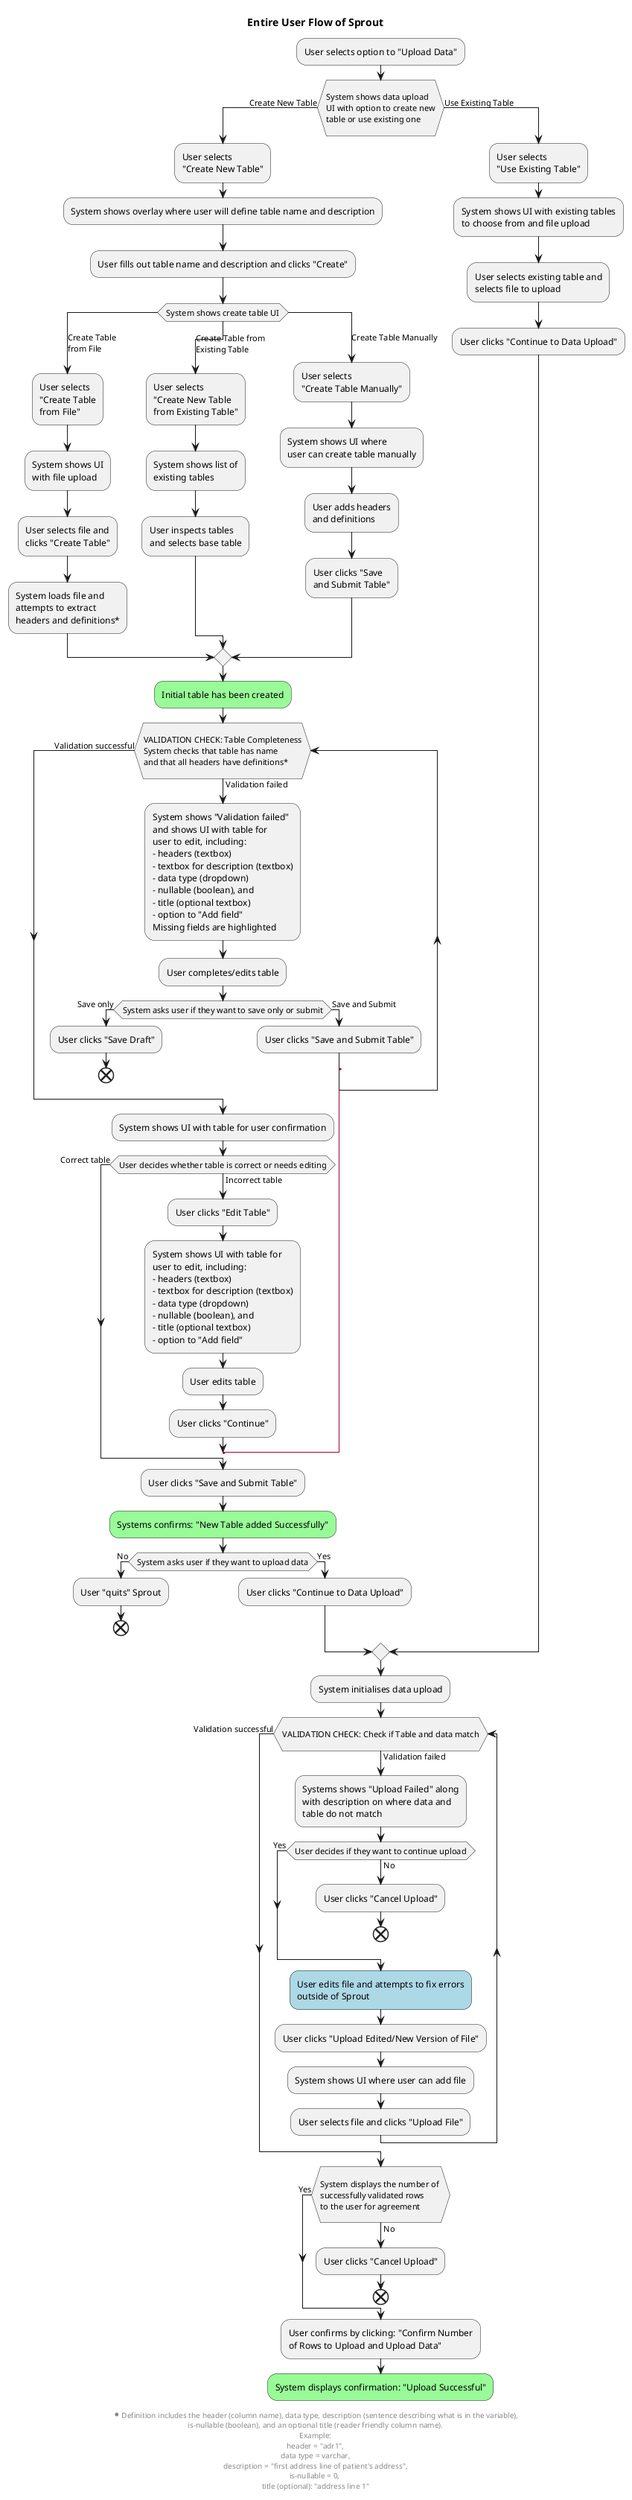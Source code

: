 @startuml user-flow

title Entire User Flow of Sprout

:User selects option to "Upload Data";
if (\nSystem shows data upload\nUI with option to create new\ntable or use existing one\n) then (Create New Table)
  :User selects\n"Create New Table";
  :System shows overlay where user will define table name and description;
  :User fills out table name and description and clicks "Create";
  switch (System shows create table UI)
    case (Create Table\nfrom File)
      :User selects
      "Create Table
      from File";
      :System shows UI
      with file upload;
      :User selects file and
      clicks "Create Table";
      :System loads file and
      attempts to extract 
      headers and definitions*;
    case (Create Table from\nExisting Table)
      :User selects
      "Create New Table
      from Existing Table";
      :System shows list of
      existing tables;
      :User inspects tables
      and selects base table;
    case (Create Table Manually)
      :User selects
      "Create Table Manually";
      :System shows UI where
      user can create table manually;
      :User adds headers
      and definitions;
      :User clicks "Save
      and Submit Table";
    endswitch
    #palegreen:Initial table has been created;
   while (\nVALIDATION CHECK: Table Completeness\nSystem checks that table has name\nand that all headers have definitions*\n) is (Validation failed)
    :System shows "Validation failed"
    and shows UI with table for 
    user to edit, including: 
    - headers (textbox)
    - textbox for description (textbox)
    - data type (dropdown)
    - nullable (boolean), and 
    - title (optional textbox)
    - option to "Add field"
    Missing fields are highlighted;
    :User completes/edits table;
    if (System asks user if they want to save only or submit) then (Save only)
      :User clicks "Save Draft";
      end
    else (Save and Submit)
      :User clicks "Save and Submit Table";
      label l
    endif
  end while (Validation successful)
  :System shows UI with table for user confirmation;
  while (User decides whether table is correct or needs editing) is (Incorrect table)
    :User clicks "Edit Table";
    :System shows UI with table for 
    user to edit, including: 
    - headers (textbox)
    - textbox for description (textbox)
    - data type (dropdown)
    - nullable (boolean), and 
    - title (optional textbox)
    - option to "Add field";
    :User edits table;
    :User clicks "Continue";
    goto l
   end while (Correct table)
   :User clicks "Save and Submit Table";
    #palegreen:Systems confirms: "New Table added Successfully";
  if (System asks user if they want to upload data) then (No)
    :User "quits" Sprout; 
    end
  else (Yes)
    :User clicks "Continue to Data Upload";
  endif
else (Use Existing Table)
    :User selects\n"Use Existing Table";
    :System shows UI with existing tables 
    to choose from and file upload;
    :User selects existing table and 
    selects file to upload;
    :User clicks "Continue to Data Upload";
endif 
:System initialises data upload;
while (\nVALIDATION CHECK: Check if Table and data match\n) is (Validation failed)
  :Systems shows "Upload Failed" along\nwith description on where data and\ntable do not match;
    while (User decides if they want to continue upload) is (No)
        :User clicks "Cancel Upload";
        end
    end while (Yes);
  #LightBlue:User edits file and attempts to fix errors\noutside of Sprout;
  :User clicks "Upload Edited/New Version of File";
  :System shows UI where user can add file; 
  :User selects file and clicks "Upload File";
end while (Validation successful);
while (\nSystem displays the number of \nsuccessfully validated rows \nto the user for agreement\n) is (No)
  :User clicks "Cancel Upload";
  end
end while (Yes);
:User confirms by clicking: "Confirm Number\nof Rows to Upload and Upload Data";
#palegreen:System displays confirmation: "Upload Successful";

footer \n*Definition includes the header (column name), data type, description (sentence describing what is in the variable),\nis-nullable (boolean), and an optional title (reader friendly column name).\nExample:\nheader = "adr1",\ndata type = varchar,\ndescription = "first address line of patient's address",\nis-nullable = 0, \ntitle (optional): "address line 1"
@enduml
